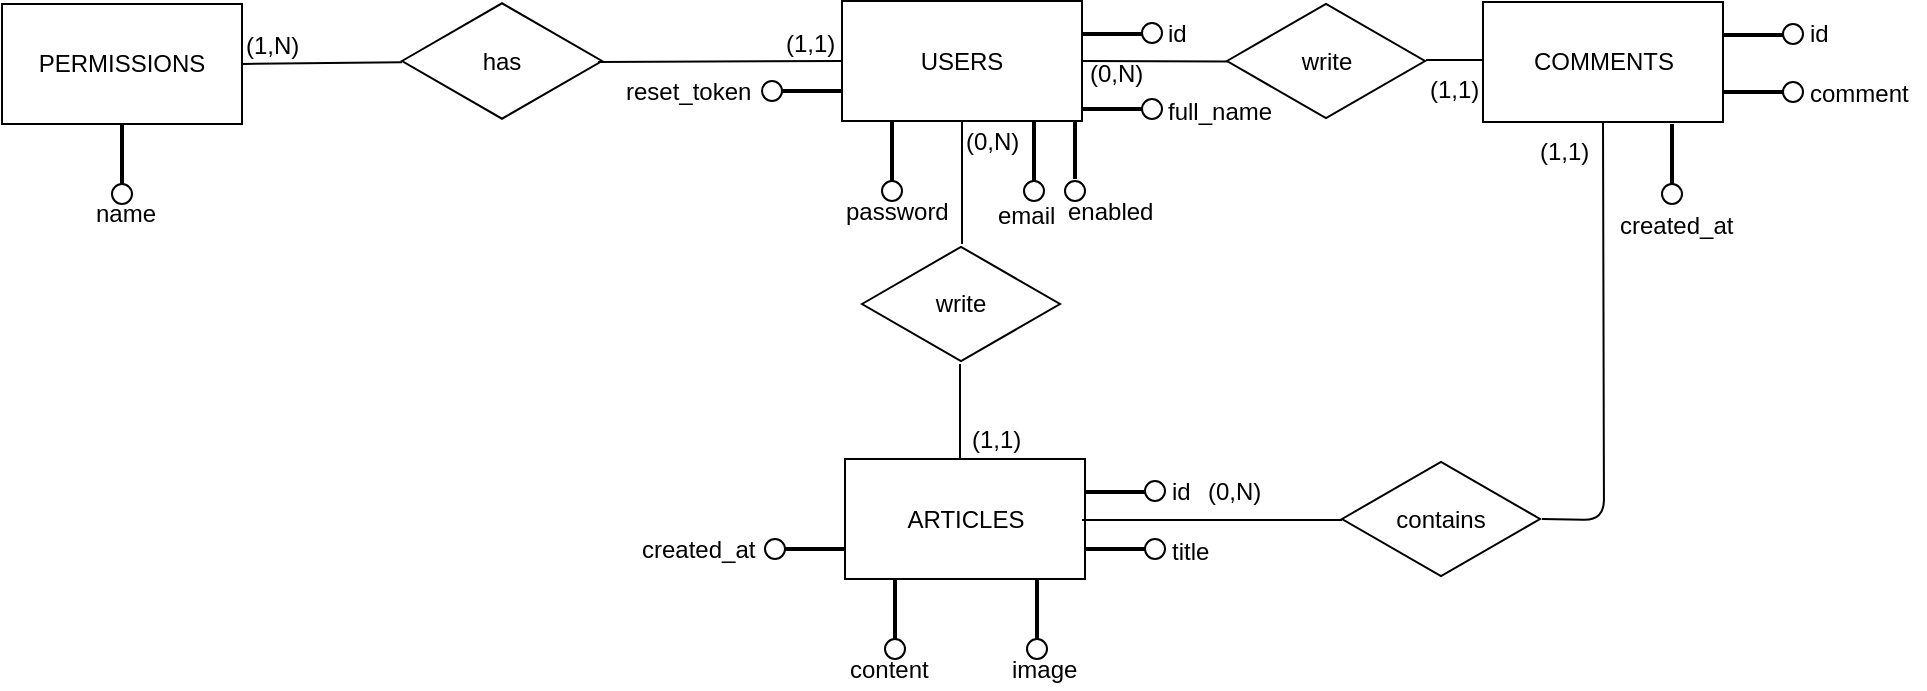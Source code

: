 <mxfile pages="1" version="11.2.8"><diagram id="4ig7dICCUbKDI1Yr1B19" name="Page-1"><mxGraphModel dx="593" dy="296" grid="1" gridSize="10" guides="1" tooltips="1" connect="1" arrows="1" fold="1" page="1" pageScale="1" pageWidth="827" pageHeight="1169" math="0" shadow="0"><root><mxCell id="0"/><mxCell id="1" parent="0"/><mxCell id="4poaZ7tahcVP6Hb82e0E-18" value="" style="ellipse;whiteSpace=wrap;html=1;aspect=fixed;" parent="1" vertex="1"><mxGeometry x="65" y="100" width="10" height="10" as="geometry"/></mxCell><mxCell id="4poaZ7tahcVP6Hb82e0E-1" value="PERMISSIONS" style="rounded=0;whiteSpace=wrap;html=1;" parent="1" vertex="1"><mxGeometry x="10" y="10" width="120" height="60" as="geometry"/></mxCell><mxCell id="4poaZ7tahcVP6Hb82e0E-2" value="USERS" style="rounded=0;whiteSpace=wrap;html=1;" parent="1" vertex="1"><mxGeometry x="430" y="8.5" width="120" height="60" as="geometry"/></mxCell><mxCell id="4poaZ7tahcVP6Hb82e0E-4" value="" style="line;strokeWidth=2;html=1;rotation=90;" parent="1" vertex="1"><mxGeometry x="55" y="80" width="30" height="10" as="geometry"/></mxCell><mxCell id="4poaZ7tahcVP6Hb82e0E-6" value="name" style="text;html=1;resizable=0;points=[];autosize=1;align=left;verticalAlign=top;spacingTop=-4;" parent="1" vertex="1"><mxGeometry x="55" y="105" width="50" height="20" as="geometry"/></mxCell><mxCell id="4poaZ7tahcVP6Hb82e0E-9" value="" style="shape=image;html=1;verticalAlign=top;verticalLabelPosition=bottom;labelBackgroundColor=#ffffff;imageAspect=0;aspect=fixed;image=https://cdn0.iconfinder.com/data/icons/glyphpack/34/play-circle-full-128.png" parent="1" vertex="1"><mxGeometry x="65" y="100.5" width="10" height="10" as="geometry"/></mxCell><mxCell id="4poaZ7tahcVP6Hb82e0E-21" value="" style="shape=image;html=1;verticalAlign=top;verticalLabelPosition=bottom;labelBackgroundColor=#ffffff;imageAspect=0;aspect=fixed;image=https://cdn2.iconfinder.com/data/icons/freecns-cumulus/16/519678-185_FormRounded-128.png" parent="1" vertex="1"><mxGeometry x="66" y="101" width="8" height="8" as="geometry"/></mxCell><mxCell id="4poaZ7tahcVP6Hb82e0E-24" value="" style="ellipse;whiteSpace=wrap;html=1;aspect=fixed;" parent="1" vertex="1"><mxGeometry x="580" y="19.5" width="10" height="10" as="geometry"/></mxCell><mxCell id="4poaZ7tahcVP6Hb82e0E-25" value="" style="line;strokeWidth=2;html=1;" parent="1" vertex="1"><mxGeometry x="550" y="20" width="30" height="10" as="geometry"/></mxCell><mxCell id="4poaZ7tahcVP6Hb82e0E-26" value="" style="shape=image;html=1;verticalAlign=top;verticalLabelPosition=bottom;labelBackgroundColor=#ffffff;imageAspect=0;aspect=fixed;image=https://cdn0.iconfinder.com/data/icons/glyphpack/34/play-circle-full-128.png" parent="1" vertex="1"><mxGeometry x="580" y="20" width="10" height="10" as="geometry"/></mxCell><mxCell id="4poaZ7tahcVP6Hb82e0E-27" value="" style="shape=image;html=1;verticalAlign=top;verticalLabelPosition=bottom;labelBackgroundColor=#ffffff;imageAspect=0;aspect=fixed;image=https://cdn2.iconfinder.com/data/icons/freecns-cumulus/16/519678-185_FormRounded-128.png" parent="1" vertex="1"><mxGeometry x="582" y="20.5" width="8" height="8" as="geometry"/></mxCell><mxCell id="4poaZ7tahcVP6Hb82e0E-28" value="id" style="text;html=1;resizable=0;points=[];autosize=1;align=left;verticalAlign=top;spacingTop=-4;" parent="1" vertex="1"><mxGeometry x="591" y="14.5" width="20" height="20" as="geometry"/></mxCell><mxCell id="4poaZ7tahcVP6Hb82e0E-29" value="" style="line;strokeWidth=2;html=1;" parent="1" vertex="1"><mxGeometry x="550" y="57.5" width="30" height="10" as="geometry"/></mxCell><mxCell id="4poaZ7tahcVP6Hb82e0E-30" value="" style="ellipse;whiteSpace=wrap;html=1;aspect=fixed;" parent="1" vertex="1"><mxGeometry x="580" y="57.5" width="10" height="10" as="geometry"/></mxCell><mxCell id="4poaZ7tahcVP6Hb82e0E-31" value="full_name" style="text;html=1;resizable=0;points=[];autosize=1;align=left;verticalAlign=top;spacingTop=-4;" parent="1" vertex="1"><mxGeometry x="591" y="53.5" width="70" height="20" as="geometry"/></mxCell><mxCell id="4poaZ7tahcVP6Hb82e0E-35" value="" style="line;strokeWidth=2;html=1;rotation=90;" parent="1" vertex="1"><mxGeometry x="511" y="78.5" width="30" height="10" as="geometry"/></mxCell><mxCell id="4poaZ7tahcVP6Hb82e0E-36" value="" style="ellipse;whiteSpace=wrap;html=1;aspect=fixed;" parent="1" vertex="1"><mxGeometry x="521" y="98.5" width="10" height="10" as="geometry"/></mxCell><mxCell id="4poaZ7tahcVP6Hb82e0E-39" value="email" style="text;html=1;resizable=0;points=[];autosize=1;align=left;verticalAlign=top;spacingTop=-4;" parent="1" vertex="1"><mxGeometry x="506" y="105.5" width="40" height="20" as="geometry"/></mxCell><mxCell id="4poaZ7tahcVP6Hb82e0E-40" value="" style="line;strokeWidth=2;html=1;rotation=90;" parent="1" vertex="1"><mxGeometry x="440" y="78.5" width="30" height="10" as="geometry"/></mxCell><mxCell id="4poaZ7tahcVP6Hb82e0E-41" value="" style="ellipse;whiteSpace=wrap;html=1;aspect=fixed;" parent="1" vertex="1"><mxGeometry x="450" y="98.5" width="10" height="10" as="geometry"/></mxCell><mxCell id="4poaZ7tahcVP6Hb82e0E-44" value="password" style="text;html=1;resizable=0;points=[];autosize=1;align=left;verticalAlign=top;spacingTop=-4;" parent="1" vertex="1"><mxGeometry x="430" y="103.5" width="70" height="20" as="geometry"/></mxCell><mxCell id="4poaZ7tahcVP6Hb82e0E-45" value="" style="line;strokeWidth=2;html=1;" parent="1" vertex="1"><mxGeometry x="400" y="48.5" width="30" height="10" as="geometry"/></mxCell><mxCell id="4poaZ7tahcVP6Hb82e0E-46" value="" style="ellipse;whiteSpace=wrap;html=1;aspect=fixed;" parent="1" vertex="1"><mxGeometry x="390" y="48.5" width="10" height="10" as="geometry"/></mxCell><mxCell id="4poaZ7tahcVP6Hb82e0E-47" value="reset_token" style="text;html=1;resizable=0;points=[];autosize=1;align=left;verticalAlign=top;spacingTop=-4;" parent="1" vertex="1"><mxGeometry x="320" y="43.5" width="80" height="20" as="geometry"/></mxCell><mxCell id="4poaZ7tahcVP6Hb82e0E-48" value="has" style="html=1;whiteSpace=wrap;aspect=fixed;shape=isoRectangle;" parent="1" vertex="1"><mxGeometry x="210" y="8.5" width="100" height="60" as="geometry"/></mxCell><mxCell id="4poaZ7tahcVP6Hb82e0E-51" value="" style="endArrow=none;html=1;" parent="1" target="4poaZ7tahcVP6Hb82e0E-48" edge="1"><mxGeometry width="50" height="50" relative="1" as="geometry"><mxPoint x="130" y="40" as="sourcePoint"/><mxPoint x="180" y="-10" as="targetPoint"/></mxGeometry></mxCell><mxCell id="4poaZ7tahcVP6Hb82e0E-52" value="" style="endArrow=none;html=1;entryX=0;entryY=0.5;entryDx=0;entryDy=0;" parent="1" target="4poaZ7tahcVP6Hb82e0E-2" edge="1"><mxGeometry width="50" height="50" relative="1" as="geometry"><mxPoint x="308" y="39" as="sourcePoint"/><mxPoint x="425" y="43" as="targetPoint"/></mxGeometry></mxCell><mxCell id="4poaZ7tahcVP6Hb82e0E-55" value="(1,N)" style="text;html=1;resizable=0;points=[];autosize=1;align=left;verticalAlign=top;spacingTop=-4;" parent="1" vertex="1"><mxGeometry x="130" y="20.5" width="40" height="20" as="geometry"/></mxCell><mxCell id="4poaZ7tahcVP6Hb82e0E-56" value="(1,1)" style="text;html=1;resizable=0;points=[];autosize=1;align=left;verticalAlign=top;spacingTop=-4;" parent="1" vertex="1"><mxGeometry x="400" y="19.5" width="40" height="20" as="geometry"/></mxCell><mxCell id="4poaZ7tahcVP6Hb82e0E-57" value="ARTICLES" style="rounded=0;whiteSpace=wrap;html=1;" parent="1" vertex="1"><mxGeometry x="431.5" y="237.5" width="120" height="60" as="geometry"/></mxCell><mxCell id="4poaZ7tahcVP6Hb82e0E-58" value="" style="ellipse;whiteSpace=wrap;html=1;aspect=fixed;" parent="1" vertex="1"><mxGeometry x="581.5" y="248.5" width="10" height="10" as="geometry"/></mxCell><mxCell id="4poaZ7tahcVP6Hb82e0E-59" value="" style="line;strokeWidth=2;html=1;" parent="1" vertex="1"><mxGeometry x="551.5" y="249" width="30" height="10" as="geometry"/></mxCell><mxCell id="4poaZ7tahcVP6Hb82e0E-60" value="" style="shape=image;html=1;verticalAlign=top;verticalLabelPosition=bottom;labelBackgroundColor=#ffffff;imageAspect=0;aspect=fixed;image=https://cdn0.iconfinder.com/data/icons/glyphpack/34/play-circle-full-128.png" parent="1" vertex="1"><mxGeometry x="581.5" y="249" width="10" height="10" as="geometry"/></mxCell><mxCell id="4poaZ7tahcVP6Hb82e0E-61" value="" style="shape=image;html=1;verticalAlign=top;verticalLabelPosition=bottom;labelBackgroundColor=#ffffff;imageAspect=0;aspect=fixed;image=https://cdn2.iconfinder.com/data/icons/freecns-cumulus/16/519678-185_FormRounded-128.png" parent="1" vertex="1"><mxGeometry x="583.5" y="249.5" width="8" height="8" as="geometry"/></mxCell><mxCell id="4poaZ7tahcVP6Hb82e0E-62" value="id" style="text;html=1;resizable=0;points=[];autosize=1;align=left;verticalAlign=top;spacingTop=-4;" parent="1" vertex="1"><mxGeometry x="592.5" y="243.5" width="20" height="20" as="geometry"/></mxCell><mxCell id="4poaZ7tahcVP6Hb82e0E-63" value="" style="line;strokeWidth=2;html=1;" parent="1" vertex="1"><mxGeometry x="551.5" y="277.5" width="30" height="10" as="geometry"/></mxCell><mxCell id="4poaZ7tahcVP6Hb82e0E-64" value="" style="ellipse;whiteSpace=wrap;html=1;aspect=fixed;" parent="1" vertex="1"><mxGeometry x="581.5" y="277.5" width="10" height="10" as="geometry"/></mxCell><mxCell id="4poaZ7tahcVP6Hb82e0E-65" value="title" style="text;html=1;resizable=0;points=[];autosize=1;align=left;verticalAlign=top;spacingTop=-4;" parent="1" vertex="1"><mxGeometry x="592.5" y="273.5" width="30" height="20" as="geometry"/></mxCell><mxCell id="4poaZ7tahcVP6Hb82e0E-66" value="" style="line;strokeWidth=2;html=1;rotation=90;" parent="1" vertex="1"><mxGeometry x="512.5" y="307.5" width="30" height="10" as="geometry"/></mxCell><mxCell id="4poaZ7tahcVP6Hb82e0E-67" value="" style="ellipse;whiteSpace=wrap;html=1;aspect=fixed;" parent="1" vertex="1"><mxGeometry x="522.5" y="327.5" width="10" height="10" as="geometry"/></mxCell><mxCell id="4poaZ7tahcVP6Hb82e0E-68" value="image" style="text;html=1;resizable=0;points=[];autosize=1;align=left;verticalAlign=top;spacingTop=-4;" parent="1" vertex="1"><mxGeometry x="512.5" y="332.5" width="50" height="20" as="geometry"/></mxCell><mxCell id="4poaZ7tahcVP6Hb82e0E-69" value="" style="line;strokeWidth=2;html=1;rotation=90;" parent="1" vertex="1"><mxGeometry x="441.5" y="307.5" width="30" height="10" as="geometry"/></mxCell><mxCell id="4poaZ7tahcVP6Hb82e0E-70" value="" style="ellipse;whiteSpace=wrap;html=1;aspect=fixed;" parent="1" vertex="1"><mxGeometry x="451.5" y="327.5" width="10" height="10" as="geometry"/></mxCell><mxCell id="4poaZ7tahcVP6Hb82e0E-71" value="content" style="text;html=1;resizable=0;points=[];autosize=1;align=left;verticalAlign=top;spacingTop=-4;" parent="1" vertex="1"><mxGeometry x="431.5" y="332.5" width="50" height="20" as="geometry"/></mxCell><mxCell id="4poaZ7tahcVP6Hb82e0E-72" value="" style="line;strokeWidth=2;html=1;" parent="1" vertex="1"><mxGeometry x="401.5" y="277.5" width="30" height="10" as="geometry"/></mxCell><mxCell id="4poaZ7tahcVP6Hb82e0E-73" value="" style="ellipse;whiteSpace=wrap;html=1;aspect=fixed;" parent="1" vertex="1"><mxGeometry x="391.5" y="277.5" width="10" height="10" as="geometry"/></mxCell><mxCell id="4poaZ7tahcVP6Hb82e0E-74" value="created_at" style="text;html=1;resizable=0;points=[];autosize=1;align=left;verticalAlign=top;spacingTop=-4;" parent="1" vertex="1"><mxGeometry x="327.5" y="272.5" width="70" height="20" as="geometry"/></mxCell><mxCell id="4poaZ7tahcVP6Hb82e0E-76" value="write" style="html=1;whiteSpace=wrap;aspect=fixed;shape=isoRectangle;" parent="1" vertex="1"><mxGeometry x="440" y="130" width="99" height="60" as="geometry"/></mxCell><mxCell id="4poaZ7tahcVP6Hb82e0E-77" value="" style="endArrow=none;html=1;exitX=0.5;exitY=1;exitDx=0;exitDy=0;" parent="1" source="4poaZ7tahcVP6Hb82e0E-2" edge="1"><mxGeometry width="50" height="50" relative="1" as="geometry"><mxPoint x="405" y="210" as="sourcePoint"/><mxPoint x="490" y="130" as="targetPoint"/></mxGeometry></mxCell><mxCell id="4poaZ7tahcVP6Hb82e0E-79" value="" style="endArrow=none;html=1;" parent="1" edge="1"><mxGeometry width="50" height="50" relative="1" as="geometry"><mxPoint x="489" y="190" as="sourcePoint"/><mxPoint x="489" y="237.5" as="targetPoint"/></mxGeometry></mxCell><mxCell id="4poaZ7tahcVP6Hb82e0E-80" value="(1,1)" style="text;html=1;resizable=0;points=[];autosize=1;align=left;verticalAlign=top;spacingTop=-4;" parent="1" vertex="1"><mxGeometry x="492.5" y="217.5" width="40" height="20" as="geometry"/></mxCell><mxCell id="4poaZ7tahcVP6Hb82e0E-81" value="(0,N)" style="text;html=1;resizable=0;points=[];autosize=1;align=left;verticalAlign=top;spacingTop=-4;" parent="1" vertex="1"><mxGeometry x="490" y="68.5" width="40" height="20" as="geometry"/></mxCell><mxCell id="4poaZ7tahcVP6Hb82e0E-82" value="COMMENTS" style="rounded=0;whiteSpace=wrap;html=1;" parent="1" vertex="1"><mxGeometry x="750.5" y="9" width="120" height="60" as="geometry"/></mxCell><mxCell id="4poaZ7tahcVP6Hb82e0E-83" value="" style="ellipse;whiteSpace=wrap;html=1;aspect=fixed;" parent="1" vertex="1"><mxGeometry x="900.5" y="20" width="10" height="10" as="geometry"/></mxCell><mxCell id="4poaZ7tahcVP6Hb82e0E-84" value="" style="line;strokeWidth=2;html=1;" parent="1" vertex="1"><mxGeometry x="870.5" y="20.5" width="30" height="10" as="geometry"/></mxCell><mxCell id="4poaZ7tahcVP6Hb82e0E-85" value="" style="shape=image;html=1;verticalAlign=top;verticalLabelPosition=bottom;labelBackgroundColor=#ffffff;imageAspect=0;aspect=fixed;image=https://cdn0.iconfinder.com/data/icons/glyphpack/34/play-circle-full-128.png" parent="1" vertex="1"><mxGeometry x="900.5" y="20.5" width="10" height="10" as="geometry"/></mxCell><mxCell id="4poaZ7tahcVP6Hb82e0E-86" value="" style="shape=image;html=1;verticalAlign=top;verticalLabelPosition=bottom;labelBackgroundColor=#ffffff;imageAspect=0;aspect=fixed;image=https://cdn2.iconfinder.com/data/icons/freecns-cumulus/16/519678-185_FormRounded-128.png" parent="1" vertex="1"><mxGeometry x="902.5" y="21" width="8" height="8" as="geometry"/></mxCell><mxCell id="4poaZ7tahcVP6Hb82e0E-87" value="id" style="text;html=1;resizable=0;points=[];autosize=1;align=left;verticalAlign=top;spacingTop=-4;" parent="1" vertex="1"><mxGeometry x="911.5" y="15" width="20" height="20" as="geometry"/></mxCell><mxCell id="4poaZ7tahcVP6Hb82e0E-88" value="" style="line;strokeWidth=2;html=1;" parent="1" vertex="1"><mxGeometry x="870.5" y="49" width="30" height="10" as="geometry"/></mxCell><mxCell id="4poaZ7tahcVP6Hb82e0E-89" value="" style="ellipse;whiteSpace=wrap;html=1;aspect=fixed;" parent="1" vertex="1"><mxGeometry x="900.5" y="49" width="10" height="10" as="geometry"/></mxCell><mxCell id="4poaZ7tahcVP6Hb82e0E-90" value="comment" style="text;html=1;resizable=0;points=[];autosize=1;align=left;verticalAlign=top;spacingTop=-4;" parent="1" vertex="1"><mxGeometry x="911.5" y="45" width="60" height="20" as="geometry"/></mxCell><mxCell id="4poaZ7tahcVP6Hb82e0E-97" value="" style="line;strokeWidth=2;html=1;rotation=-90;" parent="1" vertex="1"><mxGeometry x="830" y="80" width="30" height="10" as="geometry"/></mxCell><mxCell id="4poaZ7tahcVP6Hb82e0E-98" value="" style="ellipse;whiteSpace=wrap;html=1;aspect=fixed;" parent="1" vertex="1"><mxGeometry x="840" y="100" width="10" height="10" as="geometry"/></mxCell><mxCell id="4poaZ7tahcVP6Hb82e0E-99" value="created_at" style="text;html=1;resizable=0;points=[];autosize=1;align=left;verticalAlign=top;spacingTop=-4;" parent="1" vertex="1"><mxGeometry x="816.5" y="111" width="70" height="20" as="geometry"/></mxCell><mxCell id="4poaZ7tahcVP6Hb82e0E-103" value="contains" style="html=1;whiteSpace=wrap;aspect=fixed;shape=isoRectangle;" parent="1" vertex="1"><mxGeometry x="680" y="237.5" width="99" height="60" as="geometry"/></mxCell><mxCell id="4poaZ7tahcVP6Hb82e0E-105" value="" style="line;strokeWidth=1;fillColor=none;align=left;verticalAlign=middle;spacingTop=-1;spacingLeft=3;spacingRight=3;rotatable=0;labelPosition=right;points=[];portConstraint=eastwest;fontSize=12;" parent="1" vertex="1"><mxGeometry x="550" y="264" width="130" height="8" as="geometry"/></mxCell><mxCell id="4poaZ7tahcVP6Hb82e0E-108" value="" style="endArrow=none;html=1;entryX=0.5;entryY=1;entryDx=0;entryDy=0;" parent="1" target="4poaZ7tahcVP6Hb82e0E-82" edge="1"><mxGeometry width="50" height="50" relative="1" as="geometry"><mxPoint x="780" y="267.5" as="sourcePoint"/><mxPoint x="830" y="217.5" as="targetPoint"/><Array as="points"><mxPoint x="811" y="268"/></Array></mxGeometry></mxCell><mxCell id="4poaZ7tahcVP6Hb82e0E-109" value="(0,N)" style="text;html=1;resizable=0;points=[];autosize=1;align=left;verticalAlign=top;spacingTop=-4;" parent="1" vertex="1"><mxGeometry x="611" y="244" width="40" height="20" as="geometry"/></mxCell><mxCell id="4poaZ7tahcVP6Hb82e0E-110" value="(1,1)" style="text;html=1;resizable=0;points=[];autosize=1;align=left;verticalAlign=top;spacingTop=-4;" parent="1" vertex="1"><mxGeometry x="776.5" y="73.5" width="40" height="20" as="geometry"/></mxCell><mxCell id="4poaZ7tahcVP6Hb82e0E-111" value="write" style="html=1;whiteSpace=wrap;aspect=fixed;shape=isoRectangle;" parent="1" vertex="1"><mxGeometry x="622.5" y="8.5" width="99" height="60" as="geometry"/></mxCell><mxCell id="4poaZ7tahcVP6Hb82e0E-112" value="" style="endArrow=none;html=1;exitX=1;exitY=0.5;exitDx=0;exitDy=0;entryX=0.005;entryY=0.505;entryDx=0;entryDy=0;entryPerimeter=0;" parent="1" source="4poaZ7tahcVP6Hb82e0E-2" target="4poaZ7tahcVP6Hb82e0E-111" edge="1"><mxGeometry width="50" height="50" relative="1" as="geometry"><mxPoint x="580" y="40" as="sourcePoint"/><mxPoint x="621" y="37" as="targetPoint"/></mxGeometry></mxCell><mxCell id="4poaZ7tahcVP6Hb82e0E-114" value="" style="endArrow=none;html=1;" parent="1" edge="1"><mxGeometry width="50" height="50" relative="1" as="geometry"><mxPoint x="722" y="38" as="sourcePoint"/><mxPoint x="750" y="38" as="targetPoint"/></mxGeometry></mxCell><mxCell id="4poaZ7tahcVP6Hb82e0E-115" value="(1,1)" style="text;html=1;resizable=0;points=[];autosize=1;align=left;verticalAlign=top;spacingTop=-4;" parent="1" vertex="1"><mxGeometry x="721.5" y="42.5" width="40" height="20" as="geometry"/></mxCell><mxCell id="4poaZ7tahcVP6Hb82e0E-117" value="(0,N)" style="text;html=1;resizable=0;points=[];autosize=1;align=left;verticalAlign=top;spacingTop=-4;" parent="1" vertex="1"><mxGeometry x="551.5" y="35" width="40" height="20" as="geometry"/></mxCell><mxCell id="c8H4I6D4KkFr067ac3Gj-3" value="enabled" style="text;html=1;resizable=0;points=[];autosize=1;align=left;verticalAlign=top;spacingTop=-4;" vertex="1" parent="1"><mxGeometry x="541" y="103.5" width="60" height="20" as="geometry"/></mxCell><mxCell id="c8H4I6D4KkFr067ac3Gj-4" value="" style="ellipse;whiteSpace=wrap;html=1;aspect=fixed;" vertex="1" parent="1"><mxGeometry x="541.5" y="98.5" width="10" height="10" as="geometry"/></mxCell><mxCell id="c8H4I6D4KkFr067ac3Gj-9" value="" style="line;strokeWidth=2;html=1;rotation=90;" vertex="1" parent="1"><mxGeometry x="532" y="78" width="29" height="10" as="geometry"/></mxCell></root></mxGraphModel></diagram></mxfile>
